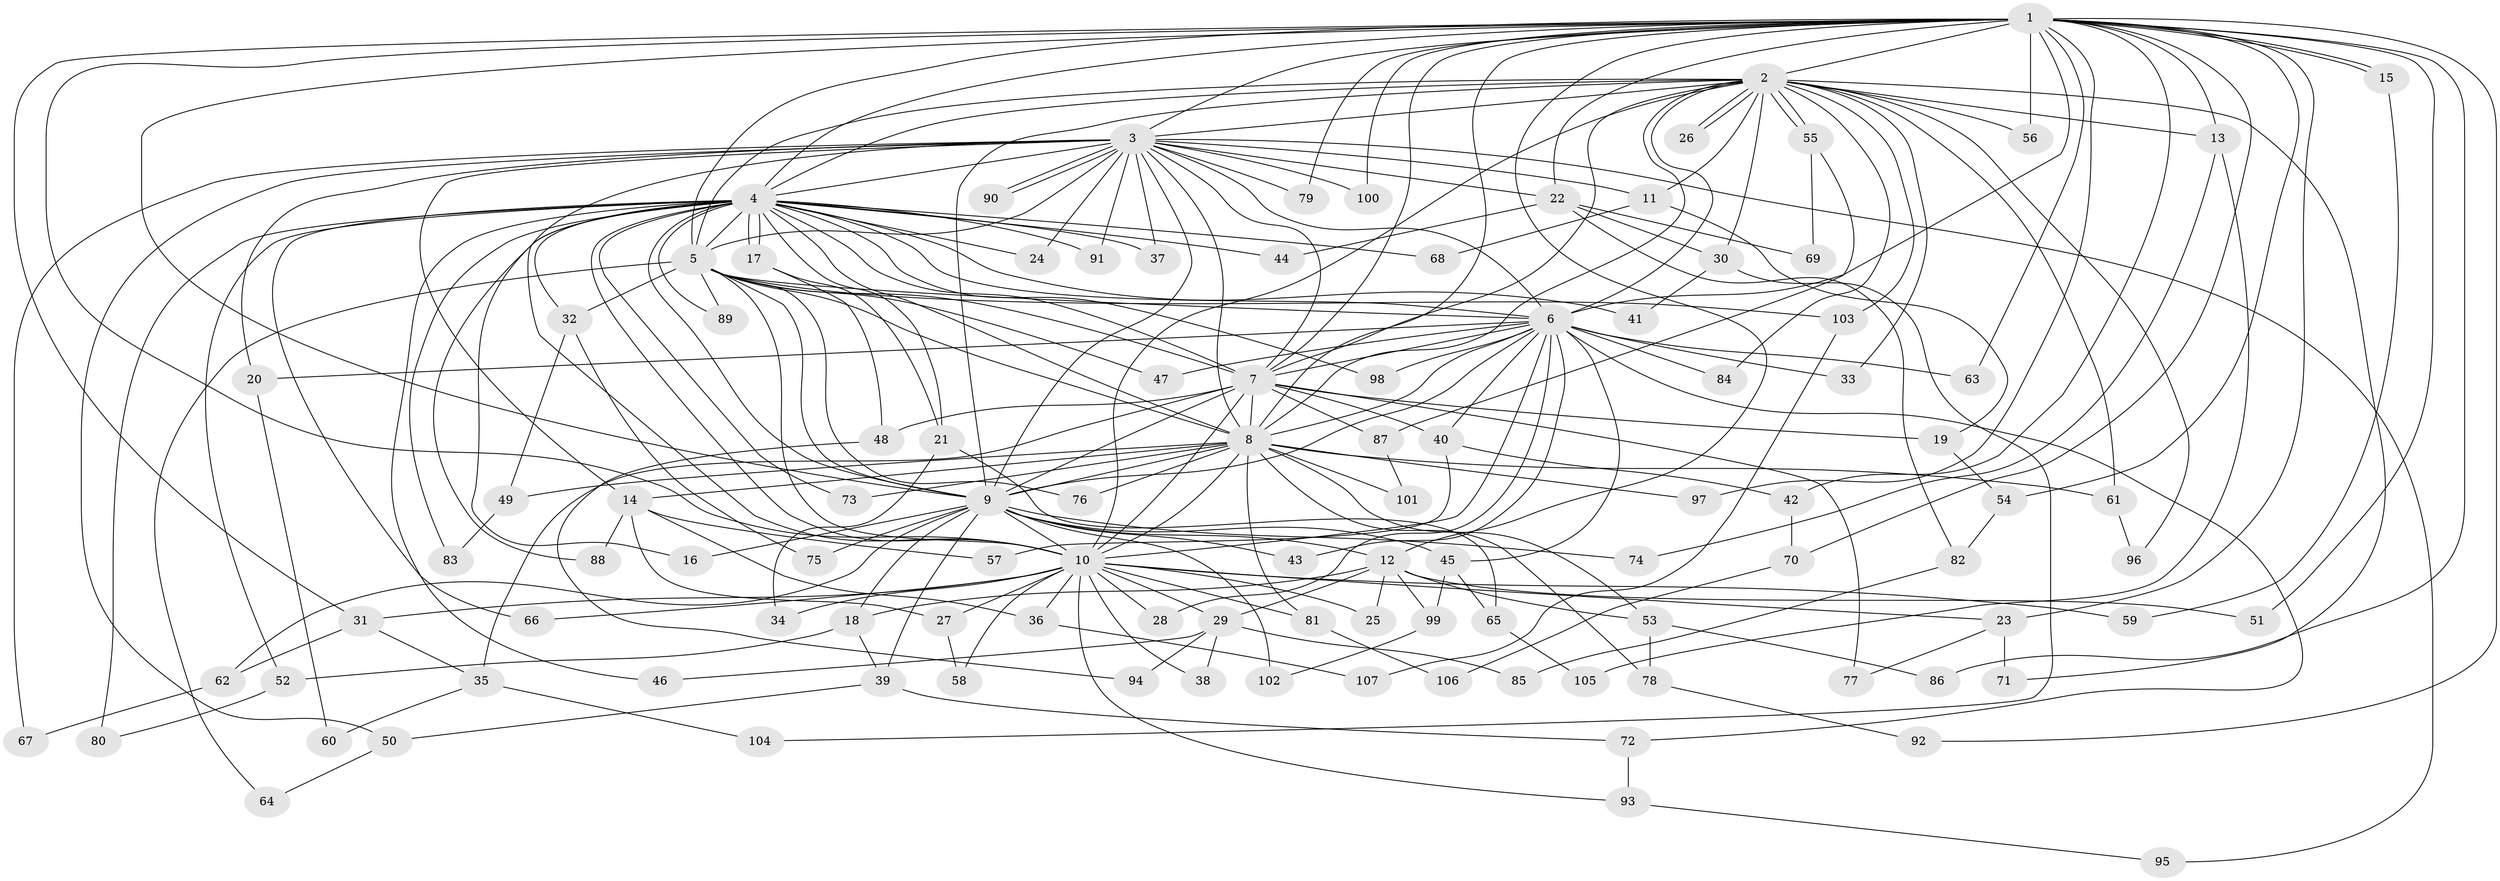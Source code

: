 // coarse degree distribution, {30: 0.0125, 22: 0.0125, 29: 0.0125, 23: 0.0125, 12: 0.0125, 19: 0.025, 18: 0.0125, 4: 0.1125, 9: 0.0125, 6: 0.0125, 3: 0.1875, 2: 0.5, 5: 0.0625, 7: 0.0125}
// Generated by graph-tools (version 1.1) at 2025/41/03/06/25 10:41:41]
// undirected, 107 vertices, 239 edges
graph export_dot {
graph [start="1"]
  node [color=gray90,style=filled];
  1;
  2;
  3;
  4;
  5;
  6;
  7;
  8;
  9;
  10;
  11;
  12;
  13;
  14;
  15;
  16;
  17;
  18;
  19;
  20;
  21;
  22;
  23;
  24;
  25;
  26;
  27;
  28;
  29;
  30;
  31;
  32;
  33;
  34;
  35;
  36;
  37;
  38;
  39;
  40;
  41;
  42;
  43;
  44;
  45;
  46;
  47;
  48;
  49;
  50;
  51;
  52;
  53;
  54;
  55;
  56;
  57;
  58;
  59;
  60;
  61;
  62;
  63;
  64;
  65;
  66;
  67;
  68;
  69;
  70;
  71;
  72;
  73;
  74;
  75;
  76;
  77;
  78;
  79;
  80;
  81;
  82;
  83;
  84;
  85;
  86;
  87;
  88;
  89;
  90;
  91;
  92;
  93;
  94;
  95;
  96;
  97;
  98;
  99;
  100;
  101;
  102;
  103;
  104;
  105;
  106;
  107;
  1 -- 2;
  1 -- 3;
  1 -- 4;
  1 -- 5;
  1 -- 6;
  1 -- 7;
  1 -- 8;
  1 -- 9;
  1 -- 10;
  1 -- 12;
  1 -- 13;
  1 -- 15;
  1 -- 15;
  1 -- 22;
  1 -- 23;
  1 -- 31;
  1 -- 42;
  1 -- 51;
  1 -- 54;
  1 -- 56;
  1 -- 63;
  1 -- 70;
  1 -- 79;
  1 -- 86;
  1 -- 92;
  1 -- 97;
  1 -- 100;
  2 -- 3;
  2 -- 4;
  2 -- 5;
  2 -- 6;
  2 -- 7;
  2 -- 8;
  2 -- 9;
  2 -- 10;
  2 -- 11;
  2 -- 13;
  2 -- 26;
  2 -- 26;
  2 -- 30;
  2 -- 33;
  2 -- 55;
  2 -- 55;
  2 -- 56;
  2 -- 61;
  2 -- 71;
  2 -- 84;
  2 -- 96;
  2 -- 103;
  3 -- 4;
  3 -- 5;
  3 -- 6;
  3 -- 7;
  3 -- 8;
  3 -- 9;
  3 -- 10;
  3 -- 11;
  3 -- 14;
  3 -- 20;
  3 -- 22;
  3 -- 24;
  3 -- 37;
  3 -- 50;
  3 -- 67;
  3 -- 79;
  3 -- 90;
  3 -- 90;
  3 -- 91;
  3 -- 95;
  3 -- 100;
  4 -- 5;
  4 -- 6;
  4 -- 7;
  4 -- 8;
  4 -- 9;
  4 -- 10;
  4 -- 16;
  4 -- 17;
  4 -- 17;
  4 -- 21;
  4 -- 24;
  4 -- 32;
  4 -- 37;
  4 -- 41;
  4 -- 44;
  4 -- 46;
  4 -- 52;
  4 -- 66;
  4 -- 68;
  4 -- 73;
  4 -- 80;
  4 -- 83;
  4 -- 88;
  4 -- 89;
  4 -- 91;
  4 -- 98;
  5 -- 6;
  5 -- 7;
  5 -- 8;
  5 -- 9;
  5 -- 10;
  5 -- 32;
  5 -- 47;
  5 -- 64;
  5 -- 76;
  5 -- 89;
  5 -- 103;
  6 -- 7;
  6 -- 8;
  6 -- 9;
  6 -- 10;
  6 -- 20;
  6 -- 28;
  6 -- 33;
  6 -- 40;
  6 -- 43;
  6 -- 45;
  6 -- 47;
  6 -- 63;
  6 -- 72;
  6 -- 84;
  6 -- 98;
  7 -- 8;
  7 -- 9;
  7 -- 10;
  7 -- 19;
  7 -- 35;
  7 -- 40;
  7 -- 48;
  7 -- 77;
  7 -- 87;
  8 -- 9;
  8 -- 10;
  8 -- 14;
  8 -- 49;
  8 -- 53;
  8 -- 61;
  8 -- 73;
  8 -- 76;
  8 -- 78;
  8 -- 81;
  8 -- 97;
  8 -- 101;
  9 -- 10;
  9 -- 12;
  9 -- 16;
  9 -- 18;
  9 -- 39;
  9 -- 43;
  9 -- 45;
  9 -- 62;
  9 -- 74;
  9 -- 75;
  9 -- 102;
  10 -- 23;
  10 -- 25;
  10 -- 27;
  10 -- 28;
  10 -- 29;
  10 -- 31;
  10 -- 34;
  10 -- 36;
  10 -- 38;
  10 -- 58;
  10 -- 59;
  10 -- 66;
  10 -- 81;
  10 -- 93;
  11 -- 19;
  11 -- 68;
  12 -- 18;
  12 -- 25;
  12 -- 29;
  12 -- 51;
  12 -- 53;
  12 -- 99;
  13 -- 74;
  13 -- 105;
  14 -- 27;
  14 -- 36;
  14 -- 57;
  14 -- 88;
  15 -- 59;
  17 -- 21;
  17 -- 48;
  18 -- 39;
  18 -- 52;
  19 -- 54;
  20 -- 60;
  21 -- 34;
  21 -- 65;
  22 -- 30;
  22 -- 44;
  22 -- 69;
  22 -- 82;
  23 -- 71;
  23 -- 77;
  27 -- 58;
  29 -- 38;
  29 -- 46;
  29 -- 85;
  29 -- 94;
  30 -- 41;
  30 -- 104;
  31 -- 35;
  31 -- 62;
  32 -- 49;
  32 -- 75;
  35 -- 60;
  35 -- 104;
  36 -- 107;
  39 -- 50;
  39 -- 72;
  40 -- 42;
  40 -- 57;
  42 -- 70;
  45 -- 65;
  45 -- 99;
  48 -- 94;
  49 -- 83;
  50 -- 64;
  52 -- 80;
  53 -- 78;
  53 -- 86;
  54 -- 82;
  55 -- 69;
  55 -- 87;
  61 -- 96;
  62 -- 67;
  65 -- 105;
  70 -- 106;
  72 -- 93;
  78 -- 92;
  81 -- 106;
  82 -- 85;
  87 -- 101;
  93 -- 95;
  99 -- 102;
  103 -- 107;
}
